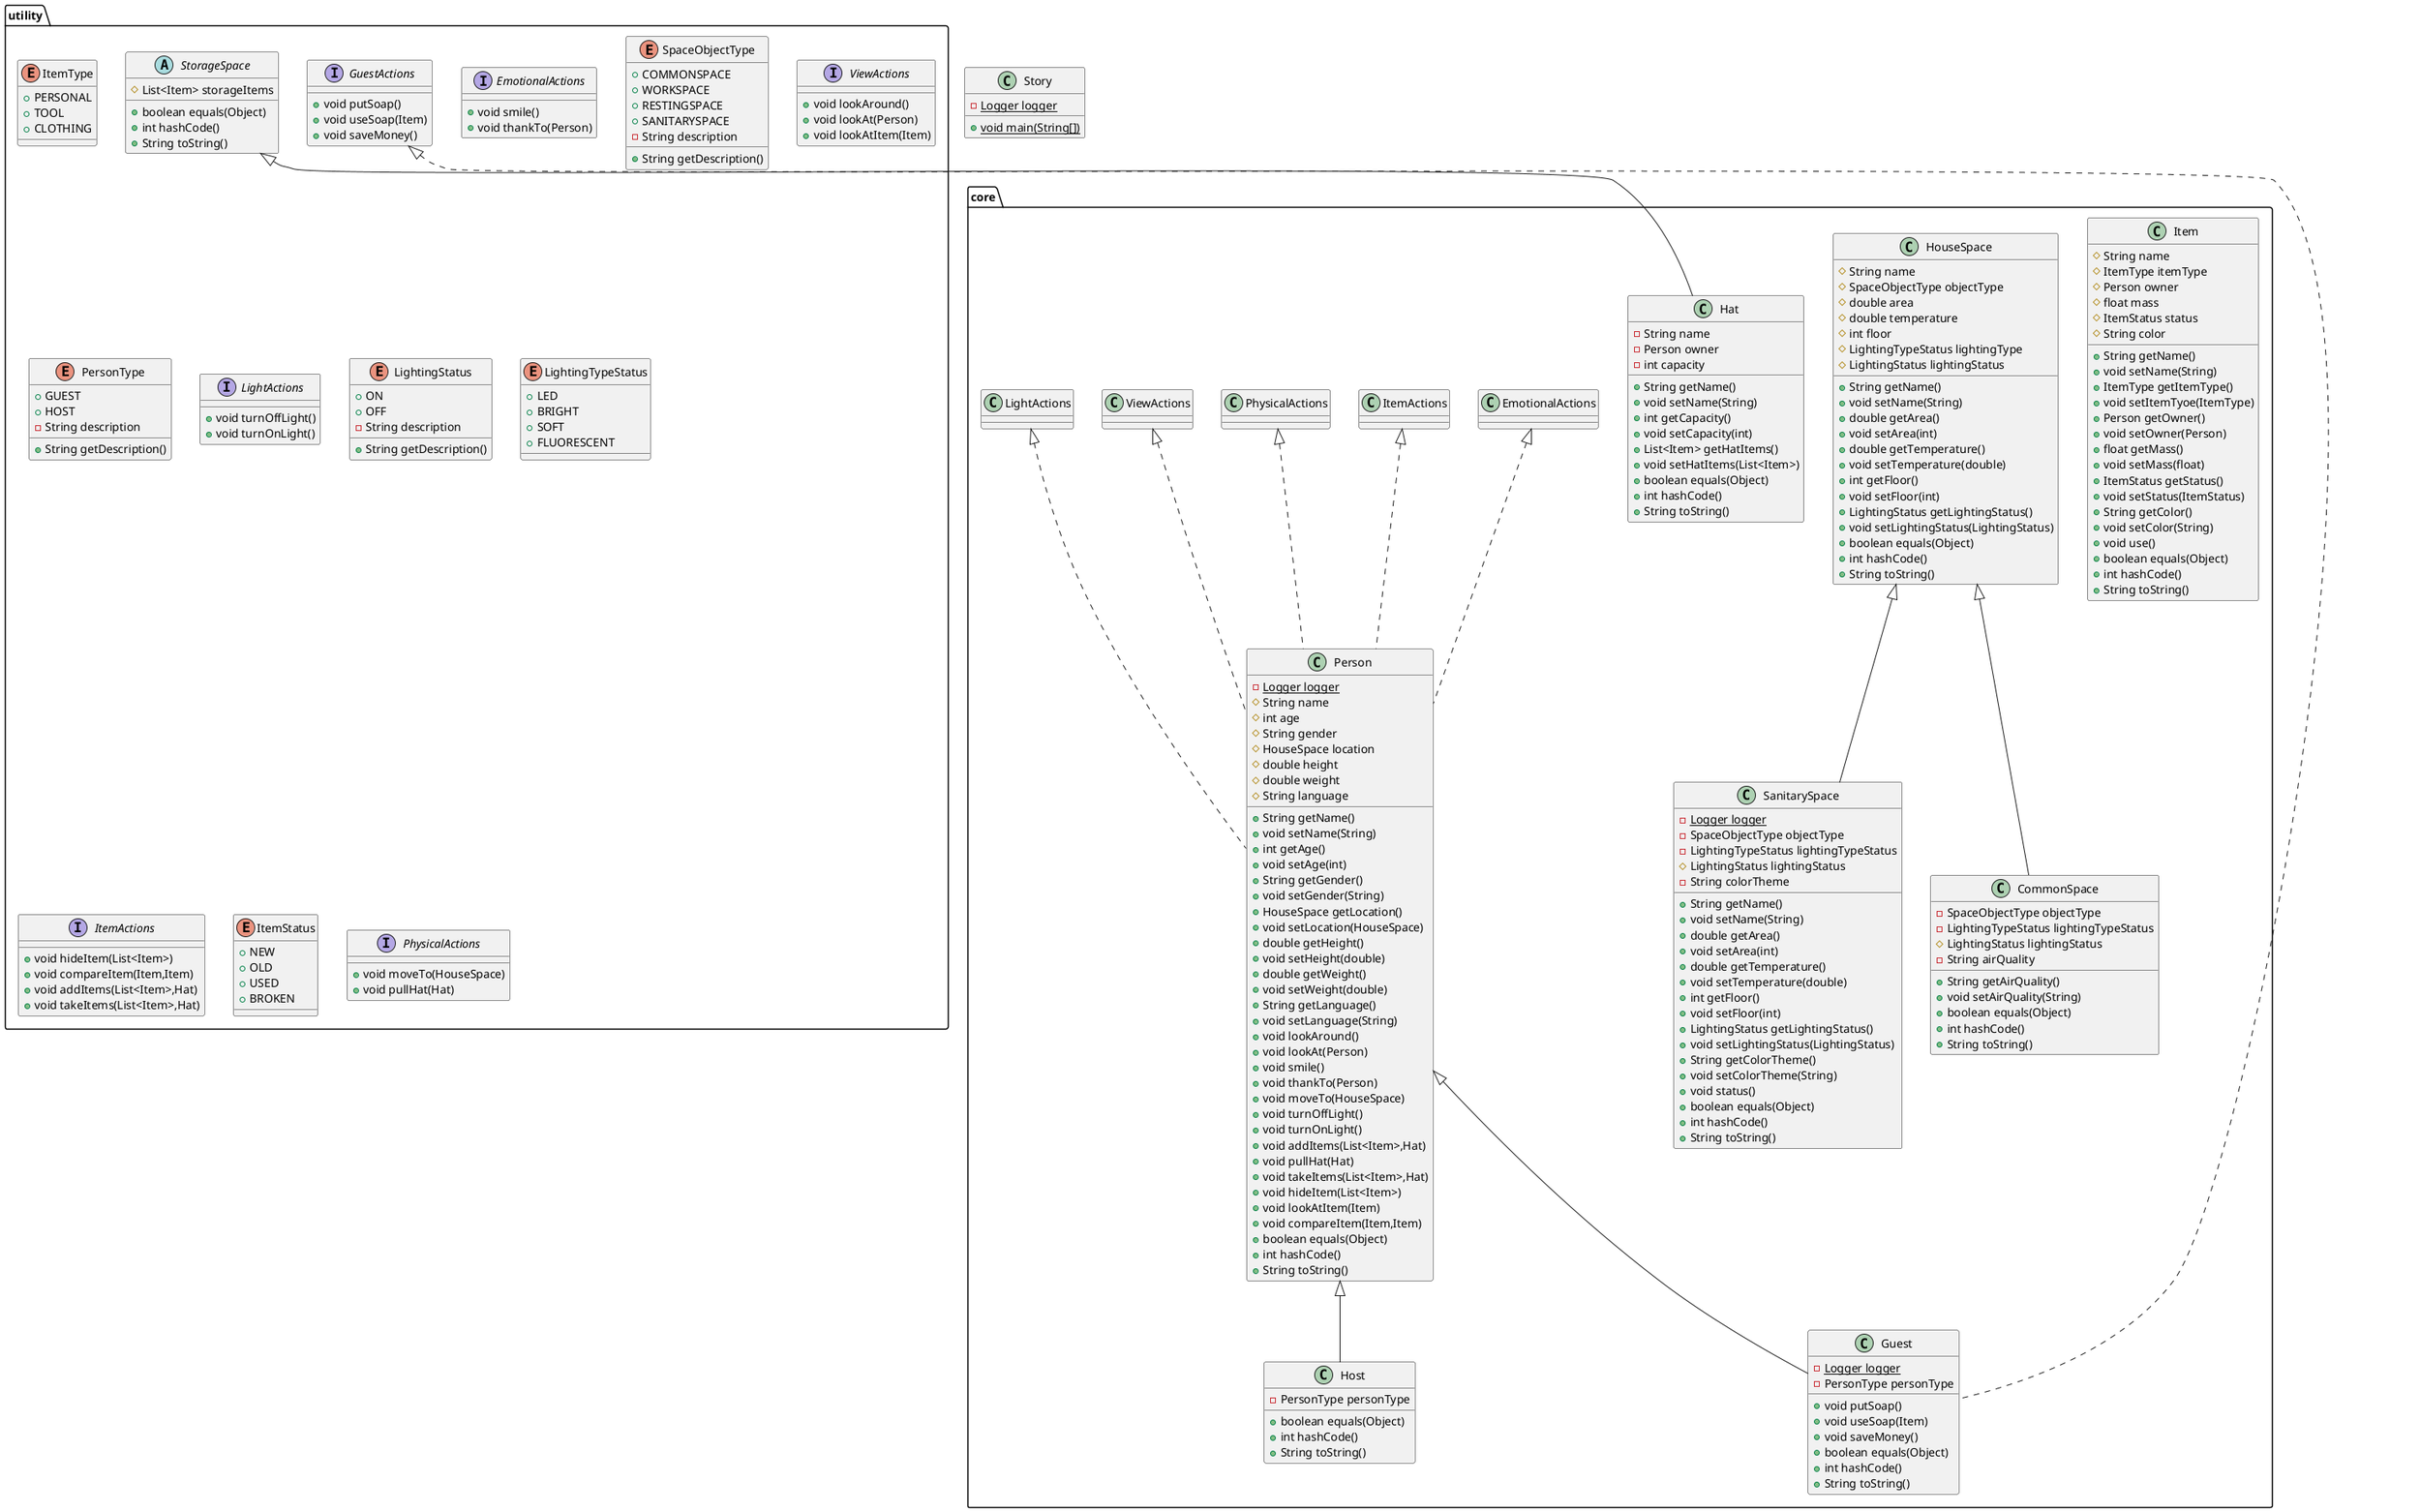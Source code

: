 @startuml
class core.Item {
# String name
# ItemType itemType
# Person owner
# float mass
# ItemStatus status
# String color
+ String getName()
+ void setName(String)
+ ItemType getItemType()
+ void setItemTyoe(ItemType)
+ Person getOwner()
+ void setOwner(Person)
+ float getMass()
+ void setMass(float)
+ ItemStatus getStatus()
+ void setStatus(ItemStatus)
+ String getColor()
+ void setColor(String)
+ void use()
+ boolean equals(Object)
+ int hashCode()
+ String toString()
}


enum utility.ItemType {
+  PERSONAL
+  TOOL
+  CLOTHING
}

interface utility.EmotionalActions {
+ void smile()
+ void thankTo(Person)
}

class Story {
- {static} Logger logger
+ {static} void main(String[])
}


class core.Guest {
- {static} Logger logger
- PersonType personType
+ void putSoap()
+ void useSoap(Item)
+ void saveMoney()
+ boolean equals(Object)
+ int hashCode()
+ String toString()
}


class core.CommonSpace {
- SpaceObjectType objectType
- LightingTypeStatus lightingTypeStatus
# LightingStatus lightingStatus
- String airQuality
+ String getAirQuality()
+ void setAirQuality(String)
+ boolean equals(Object)
+ int hashCode()
+ String toString()
}


abstract class utility.StorageSpace {
# List<Item> storageItems
+ boolean equals(Object)
+ int hashCode()
+ String toString()
}


enum utility.SpaceObjectType {
+  COMMONSPACE
+  WORKSPACE
+  RESTINGSPACE
+  SANITARYSPACE
- String description
+ String getDescription()
}


interface utility.ViewActions {
+ void lookAround()
+ void lookAt(Person)
+ void lookAtItem(Item)
}

class core.SanitarySpace {
- {static} Logger logger
- SpaceObjectType objectType
- LightingTypeStatus lightingTypeStatus
# LightingStatus lightingStatus
- String colorTheme
+ String getName()
+ void setName(String)
+ double getArea()
+ void setArea(int)
+ double getTemperature()
+ void setTemperature(double)
+ int getFloor()
+ void setFloor(int)
+ LightingStatus getLightingStatus()
+ void setLightingStatus(LightingStatus)
+ String getColorTheme()
+ void setColorTheme(String)
+ void status()
+ boolean equals(Object)
+ int hashCode()
+ String toString()
}


class core.HouseSpace {
# String name
# SpaceObjectType objectType
# double area
# double temperature
# int floor
# LightingTypeStatus lightingType
# LightingStatus lightingStatus
+ String getName()
+ void setName(String)
+ double getArea()
+ void setArea(int)
+ double getTemperature()
+ void setTemperature(double)
+ int getFloor()
+ void setFloor(int)
+ LightingStatus getLightingStatus()
+ void setLightingStatus(LightingStatus)
+ boolean equals(Object)
+ int hashCode()
+ String toString()
}


enum utility.PersonType {
+  GUEST
+  HOST
- String description
+ String getDescription()
}


class core.Hat {
- String name
- Person owner
- int capacity
+ String getName()
+ void setName(String)
+ int getCapacity()
+ void setCapacity(int)
+ List<Item> getHatItems()
+ void setHatItems(List<Item>)
+ boolean equals(Object)
+ int hashCode()
+ String toString()
}


class core.Person {
- {static} Logger logger
# String name
# int age
# String gender
# HouseSpace location
# double height
# double weight
# String language
+ String getName()
+ void setName(String)
+ int getAge()
+ void setAge(int)
+ String getGender()
+ void setGender(String)
+ HouseSpace getLocation()
+ void setLocation(HouseSpace)
+ double getHeight()
+ void setHeight(double)
+ double getWeight()
+ void setWeight(double)
+ String getLanguage()
+ void setLanguage(String)
+ void lookAround()
+ void lookAt(Person)
+ void smile()
+ void thankTo(Person)
+ void moveTo(HouseSpace)
+ void turnOffLight()
+ void turnOnLight()
+ void addItems(List<Item>,Hat)
+ void pullHat(Hat)
+ void takeItems(List<Item>,Hat)
+ void hideItem(List<Item>)
+ void lookAtItem(Item)
+ void compareItem(Item,Item)
+ boolean equals(Object)
+ int hashCode()
+ String toString()
}


interface utility.LightActions {
+ void turnOffLight()
+ void turnOnLight()
}

enum utility.LightingStatus {
+  ON
+  OFF
- String description
+ String getDescription()
}


enum utility.LightingTypeStatus {
+  LED
+  BRIGHT
+  SOFT
+  FLUORESCENT
}

interface utility.ItemActions {
+ void hideItem(List<Item>)
+ void compareItem(Item,Item)
+ void addItems(List<Item>,Hat)
+ void takeItems(List<Item>,Hat)
}

enum utility.ItemStatus {
+  NEW
+  OLD
+  USED
+  BROKEN
}

interface utility.GuestActions {
+ void putSoap()
+ void useSoap(Item)
+ void saveMoney()
}

interface utility.PhysicalActions {
+ void moveTo(HouseSpace)
+ void pullHat(Hat)
}

class core.Host {
- PersonType personType
+ boolean equals(Object)
+ int hashCode()
+ String toString()
}




utility.GuestActions <|.. core.Guest
core.Person <|-- core.Guest
core.HouseSpace <|-- core.CommonSpace
core.HouseSpace <|-- core.SanitarySpace
utility.StorageSpace <|-- core.Hat
core.EmotionalActions <|.. core.Person
core.ItemActions <|.. core.Person
core.PhysicalActions <|.. core.Person
core.ViewActions <|.. core.Person
core.LightActions <|.. core.Person
core.Person <|-- core.Host
@enduml
